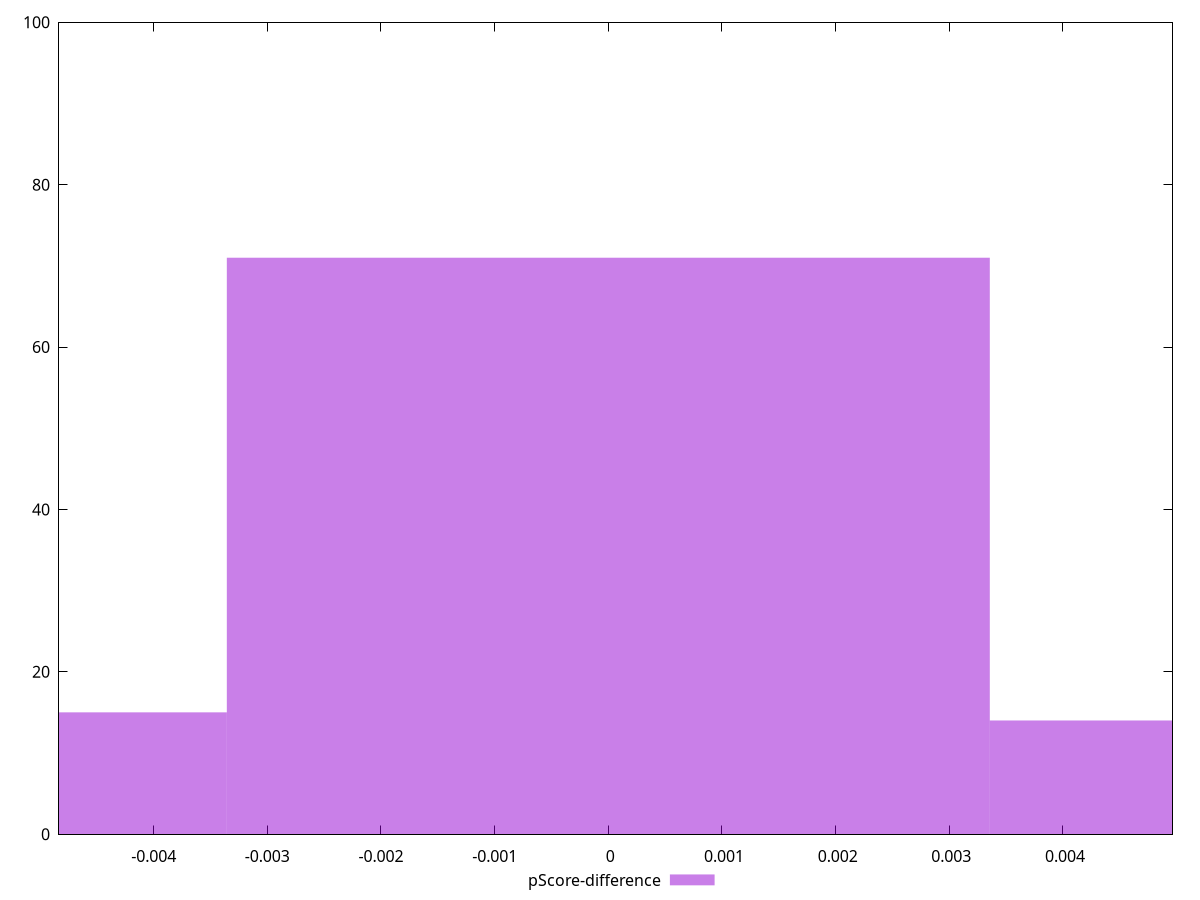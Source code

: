 reset

$pScoreDifference <<EOF
-0.006712104555301655 15
0.006712104555301655 14
0 71
EOF

set key outside below
set boxwidth 0.006712104555301655
set xrange [-0.004832459062545702:0.004963319551228418]
set yrange [0:100]
set trange [0:100]
set style fill transparent solid 0.5 noborder
set terminal svg size 640, 490 enhanced background rgb 'white'
set output "reports/report_00027_2021-02-24T12-40-31.850Z/mainthread-work-breakdown/samples/astro/pScore-difference/histogram.svg"

plot $pScoreDifference title "pScore-difference" with boxes

reset
